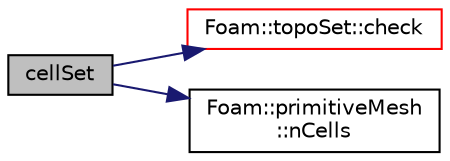 digraph "cellSet"
{
  bgcolor="transparent";
  edge [fontname="Helvetica",fontsize="10",labelfontname="Helvetica",labelfontsize="10"];
  node [fontname="Helvetica",fontsize="10",shape=record];
  rankdir="LR";
  Node1 [label="cellSet",height=0.2,width=0.4,color="black", fillcolor="grey75", style="filled", fontcolor="black"];
  Node1 -> Node2 [color="midnightblue",fontsize="10",style="solid",fontname="Helvetica"];
  Node2 [label="Foam::topoSet::check",height=0.2,width=0.4,color="red",URL="$a02729.html#a5da2a9b7df4592638c8a79a7b6221578",tooltip="Check validity of contents. "];
  Node1 -> Node3 [color="midnightblue",fontsize="10",style="solid",fontname="Helvetica"];
  Node3 [label="Foam::primitiveMesh\l::nCells",height=0.2,width=0.4,color="black",URL="$a02018.html#ae79b5e96cf8d9a4e6b3993e6f2709374"];
}
